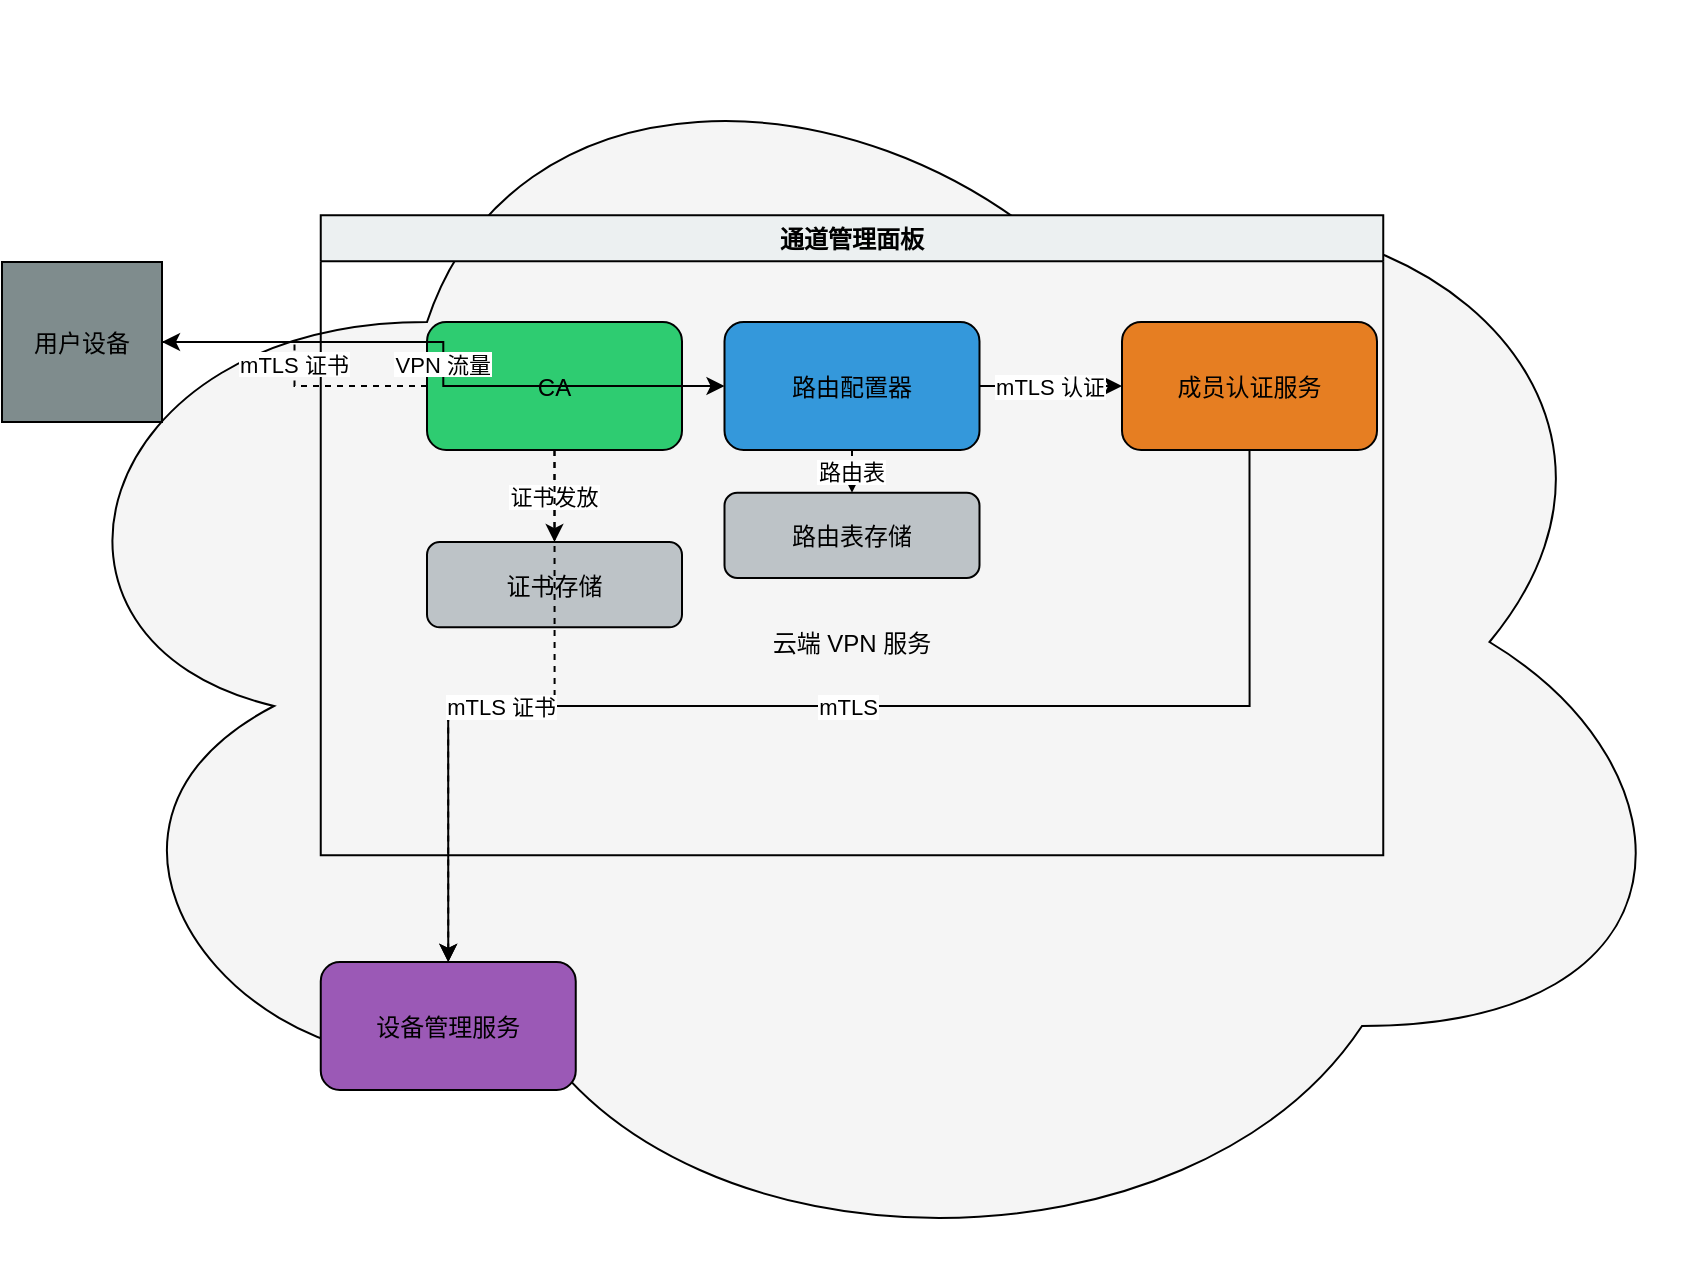<mxfile version="28.1.2">
  <diagram name="Page-1" id="5f0bae14-7c28-e335-631c-24af17079c00">
    <mxGraphModel dx="1500" dy="692" grid="1" gridSize="10" guides="1" tooltips="1" connect="1" arrows="1" fold="1" page="1" pageScale="1" pageWidth="1100" pageHeight="850" background="none" math="0" shadow="0">
      <root>
        <mxCell id="0" />
        <mxCell id="1" parent="0" />
        <mxCell id="-UjImX7-f-zHvOQc9SkZ-45" value="云端 VPN 服务" style="shape=cloud;fillColor=#f5f5f5;strokeColor=#000000;" vertex="1" parent="1">
          <mxGeometry x="50" y="70" width="850" height="640" as="geometry" />
        </mxCell>
        <mxCell id="-UjImX7-f-zHvOQc9SkZ-46" value="通道管理面板" style="swimlane;fillColor=#ecf0f1;strokeColor=#000000;" vertex="1" parent="-UjImX7-f-zHvOQc9SkZ-45">
          <mxGeometry x="159.375" y="106.667" width="531.25" height="320" as="geometry" />
        </mxCell>
        <mxCell id="-UjImX7-f-zHvOQc9SkZ-47" value="CA" style="rounded=1;fillColor=#2ecc71;strokeColor=#000000;" vertex="1" parent="-UjImX7-f-zHvOQc9SkZ-46">
          <mxGeometry x="53.125" y="53.333" width="127.5" height="64" as="geometry" />
        </mxCell>
        <mxCell id="-UjImX7-f-zHvOQc9SkZ-48" value="证书存储" style="rounded=1;fillColor=#bdc3c7;strokeColor=#000000;" vertex="1" parent="-UjImX7-f-zHvOQc9SkZ-46">
          <mxGeometry x="53.125" y="163.337" width="127.5" height="42.667" as="geometry" />
        </mxCell>
        <mxCell id="-UjImX7-f-zHvOQc9SkZ-49" value="路由配置器" style="rounded=1;fillColor=#3498db;strokeColor=#000000;" vertex="1" parent="-UjImX7-f-zHvOQc9SkZ-46">
          <mxGeometry x="201.875" y="53.333" width="127.5" height="64" as="geometry" />
        </mxCell>
        <mxCell id="-UjImX7-f-zHvOQc9SkZ-50" value="路由表存储" style="rounded=1;fillColor=#bdc3c7;strokeColor=#000000;" vertex="1" parent="-UjImX7-f-zHvOQc9SkZ-46">
          <mxGeometry x="201.875" y="138.667" width="127.5" height="42.667" as="geometry" />
        </mxCell>
        <mxCell id="-UjImX7-f-zHvOQc9SkZ-51" value="成员认证服务" style="rounded=1;fillColor=#e67e22;strokeColor=#000000;" vertex="1" parent="-UjImX7-f-zHvOQc9SkZ-46">
          <mxGeometry x="400.625" y="53.333" width="127.5" height="64" as="geometry" />
        </mxCell>
        <mxCell id="-UjImX7-f-zHvOQc9SkZ-52" value="mTLS 认证" style="edgeStyle=orthogonalEdgeStyle;rounded=0;exitX=1;exitY=0.5;entryX=0;entryY=0.5;" edge="1" parent="-UjImX7-f-zHvOQc9SkZ-46" source="-UjImX7-f-zHvOQc9SkZ-49" target="-UjImX7-f-zHvOQc9SkZ-51">
          <mxGeometry relative="1" as="geometry" />
        </mxCell>
        <mxCell id="-UjImX7-f-zHvOQc9SkZ-53" value="证书发放" style="edgeStyle=orthogonalEdgeStyle;rounded=0;dashed=1;exitX=0.5;exitY=1;entryX=0.5;entryY=0;" edge="1" parent="-UjImX7-f-zHvOQc9SkZ-46" source="-UjImX7-f-zHvOQc9SkZ-47" target="-UjImX7-f-zHvOQc9SkZ-48">
          <mxGeometry relative="1" as="geometry" />
        </mxCell>
        <mxCell id="-UjImX7-f-zHvOQc9SkZ-54" value="路由表" style="edgeStyle=orthogonalEdgeStyle;rounded=0;dashed=1;exitX=0.5;exitY=1;entryX=0.5;entryY=0;" edge="1" parent="-UjImX7-f-zHvOQc9SkZ-46" source="-UjImX7-f-zHvOQc9SkZ-49" target="-UjImX7-f-zHvOQc9SkZ-50">
          <mxGeometry relative="1" as="geometry" />
        </mxCell>
        <mxCell id="-UjImX7-f-zHvOQc9SkZ-55" value="设备管理服务" style="rounded=1;fillColor=#9b59b6;strokeColor=#000000;" vertex="1" parent="-UjImX7-f-zHvOQc9SkZ-45">
          <mxGeometry x="159.375" y="480" width="127.5" height="64" as="geometry" />
        </mxCell>
        <mxCell id="-UjImX7-f-zHvOQc9SkZ-57" value="mTLS" style="edgeStyle=orthogonalEdgeStyle;rounded=0;exitX=0.5;exitY=1;entryX=0.5;entryY=0;" edge="1" parent="-UjImX7-f-zHvOQc9SkZ-45" source="-UjImX7-f-zHvOQc9SkZ-51" target="-UjImX7-f-zHvOQc9SkZ-55">
          <mxGeometry relative="1" as="geometry" />
        </mxCell>
        <mxCell id="-UjImX7-f-zHvOQc9SkZ-58" value="mTLS 证书" style="edgeStyle=orthogonalEdgeStyle;rounded=0;dashed=1;exitX=0.5;exitY=1;entryX=0.5;entryY=0;" edge="1" parent="-UjImX7-f-zHvOQc9SkZ-45" source="-UjImX7-f-zHvOQc9SkZ-47" target="-UjImX7-f-zHvOQc9SkZ-55">
          <mxGeometry relative="1" as="geometry" />
        </mxCell>
        <mxCell id="-UjImX7-f-zHvOQc9SkZ-60" value="用户设备" style="shape=mxgraph.network.device;fillColor=#7f8c8d;strokeColor=#000000;" vertex="1" parent="1">
          <mxGeometry x="50" y="200" width="80" height="80" as="geometry" />
        </mxCell>
        <mxCell id="-UjImX7-f-zHvOQc9SkZ-56" value="VPN 流量" style="edgeStyle=orthogonalEdgeStyle;rounded=0;exitX=1;exitY=0.5;entryX=0;entryY=0.5;" edge="1" parent="1" source="-UjImX7-f-zHvOQc9SkZ-60" target="-UjImX7-f-zHvOQc9SkZ-49">
          <mxGeometry relative="1" as="geometry" />
        </mxCell>
        <mxCell id="-UjImX7-f-zHvOQc9SkZ-59" value="mTLS 证书" style="edgeStyle=orthogonalEdgeStyle;rounded=0;dashed=1;exitX=0;exitY=0.5;entryX=1;entryY=0.5;" edge="1" parent="1" source="-UjImX7-f-zHvOQc9SkZ-47" target="-UjImX7-f-zHvOQc9SkZ-60">
          <mxGeometry relative="1" as="geometry" />
        </mxCell>
      </root>
    </mxGraphModel>
  </diagram>
</mxfile>
